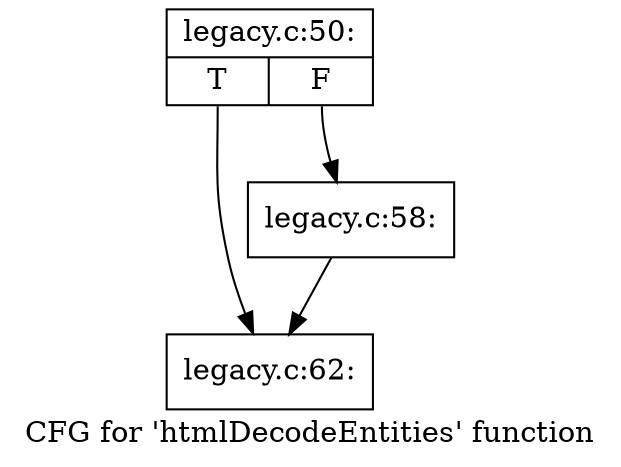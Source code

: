 digraph "CFG for 'htmlDecodeEntities' function" {
	label="CFG for 'htmlDecodeEntities' function";

	Node0x4881100 [shape=record,label="{legacy.c:50:|{<s0>T|<s1>F}}"];
	Node0x4881100:s0 -> Node0x48b17d0;
	Node0x4881100:s1 -> Node0x48b13e0;
	Node0x48b13e0 [shape=record,label="{legacy.c:58:}"];
	Node0x48b13e0 -> Node0x48b17d0;
	Node0x48b17d0 [shape=record,label="{legacy.c:62:}"];
}
